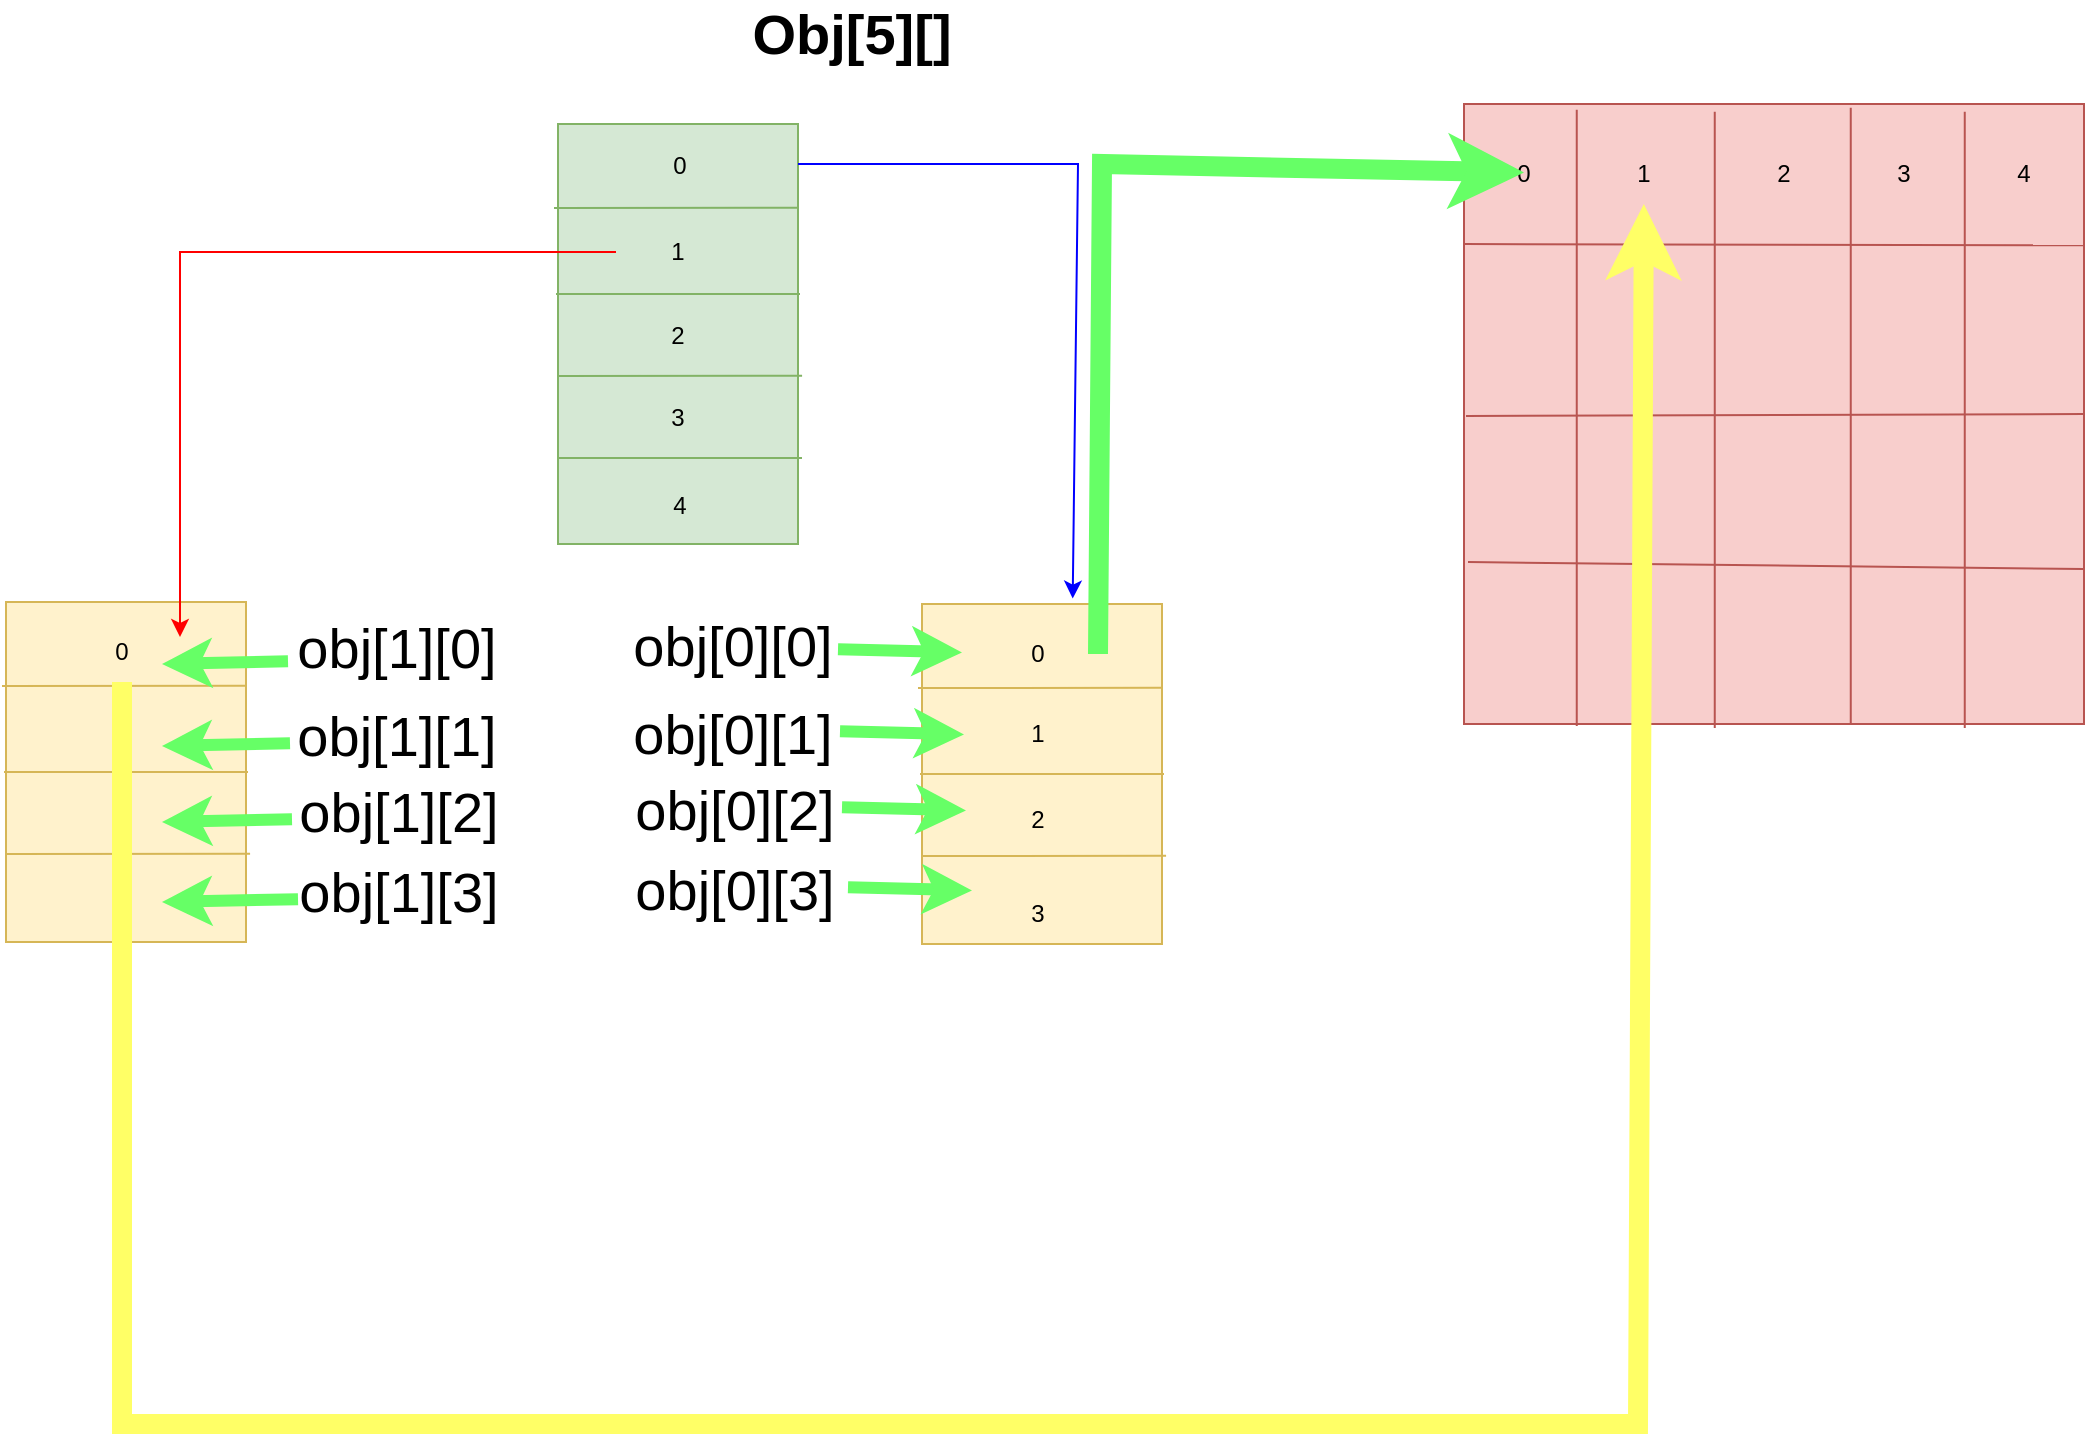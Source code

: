 <mxfile version="16.5.1" type="device"><diagram id="gH7RQfzYcpLccJd9GYWI" name="第 1 页"><mxGraphModel dx="2130" dy="965" grid="1" gridSize="10" guides="1" tooltips="1" connect="1" arrows="1" fold="1" page="1" pageScale="1" pageWidth="827" pageHeight="1169" math="0" shadow="0"><root><mxCell id="0"/><mxCell id="1" parent="0"/><mxCell id="UH_504wud6KSn35LyARj-1" value="" style="rounded=0;whiteSpace=wrap;html=1;fillColor=#d5e8d4;strokeColor=#82b366;" vertex="1" parent="1"><mxGeometry x="60" y="80" width="120" height="210" as="geometry"/></mxCell><mxCell id="UH_504wud6KSn35LyARj-2" value="" style="endArrow=none;html=1;rounded=0;fillColor=#d5e8d4;strokeColor=#82b366;" edge="1" parent="1"><mxGeometry width="50" height="50" relative="1" as="geometry"><mxPoint x="59" y="165" as="sourcePoint"/><mxPoint x="181" y="165" as="targetPoint"/></mxGeometry></mxCell><mxCell id="UH_504wud6KSn35LyARj-3" value="" style="endArrow=none;html=1;rounded=0;entryX=1.017;entryY=0.444;entryDx=0;entryDy=0;entryPerimeter=0;fillColor=#d5e8d4;strokeColor=#82b366;" edge="1" parent="1"><mxGeometry width="50" height="50" relative="1" as="geometry"><mxPoint x="60" y="206" as="sourcePoint"/><mxPoint x="182.04" y="205.92" as="targetPoint"/></mxGeometry></mxCell><mxCell id="UH_504wud6KSn35LyARj-4" value="" style="endArrow=none;html=1;rounded=0;entryX=1.017;entryY=0.444;entryDx=0;entryDy=0;entryPerimeter=0;fillColor=#d5e8d4;strokeColor=#82b366;" edge="1" parent="1"><mxGeometry width="50" height="50" relative="1" as="geometry"><mxPoint x="58" y="122" as="sourcePoint"/><mxPoint x="180.04" y="121.92" as="targetPoint"/></mxGeometry></mxCell><mxCell id="UH_504wud6KSn35LyARj-5" value="" style="rounded=0;whiteSpace=wrap;html=1;fillColor=#f8cecc;strokeColor=#b85450;" vertex="1" parent="1"><mxGeometry x="513" y="70" width="310" height="310" as="geometry"/></mxCell><mxCell id="UH_504wud6KSn35LyARj-6" value="" style="endArrow=none;html=1;rounded=0;entryX=1;entryY=0.228;entryDx=0;entryDy=0;entryPerimeter=0;fillColor=#f8cecc;strokeColor=#b85450;" edge="1" parent="1" target="UH_504wud6KSn35LyARj-5"><mxGeometry width="50" height="50" relative="1" as="geometry"><mxPoint x="513" y="140" as="sourcePoint"/><mxPoint x="563" y="90" as="targetPoint"/></mxGeometry></mxCell><mxCell id="UH_504wud6KSn35LyARj-7" value="" style="endArrow=none;html=1;rounded=0;entryX=1;entryY=0.5;entryDx=0;entryDy=0;fillColor=#f8cecc;strokeColor=#b85450;" edge="1" parent="1" target="UH_504wud6KSn35LyARj-5"><mxGeometry width="50" height="50" relative="1" as="geometry"><mxPoint x="514" y="226" as="sourcePoint"/><mxPoint x="774" y="226.68" as="targetPoint"/></mxGeometry></mxCell><mxCell id="UH_504wud6KSn35LyARj-8" value="" style="endArrow=none;html=1;rounded=0;entryX=1;entryY=0.75;entryDx=0;entryDy=0;fillColor=#f8cecc;strokeColor=#b85450;" edge="1" parent="1" target="UH_504wud6KSn35LyARj-5"><mxGeometry width="50" height="50" relative="1" as="geometry"><mxPoint x="515" y="299" as="sourcePoint"/><mxPoint x="775" y="299.68" as="targetPoint"/></mxGeometry></mxCell><mxCell id="UH_504wud6KSn35LyARj-11" value="" style="endArrow=none;html=1;rounded=0;entryX=0.813;entryY=0.006;entryDx=0;entryDy=0;entryPerimeter=0;exitX=0.813;exitY=1;exitDx=0;exitDy=0;exitPerimeter=0;fillColor=#f8cecc;strokeColor=#b85450;" edge="1" parent="1"><mxGeometry width="50" height="50" relative="1" as="geometry"><mxPoint x="706.38" y="380" as="sourcePoint"/><mxPoint x="706.38" y="71.86" as="targetPoint"/></mxGeometry></mxCell><mxCell id="UH_504wud6KSn35LyARj-12" value="" style="endArrow=none;html=1;rounded=0;entryX=0.813;entryY=0.006;entryDx=0;entryDy=0;entryPerimeter=0;exitX=0.813;exitY=1;exitDx=0;exitDy=0;exitPerimeter=0;fillColor=#f8cecc;strokeColor=#b85450;" edge="1" parent="1"><mxGeometry width="50" height="50" relative="1" as="geometry"><mxPoint x="638.38" y="382" as="sourcePoint"/><mxPoint x="638.38" y="73.86" as="targetPoint"/></mxGeometry></mxCell><mxCell id="UH_504wud6KSn35LyARj-13" value="" style="endArrow=none;html=1;rounded=0;entryX=0.813;entryY=0.006;entryDx=0;entryDy=0;entryPerimeter=0;exitX=0.813;exitY=1;exitDx=0;exitDy=0;exitPerimeter=0;fillColor=#f8cecc;strokeColor=#b85450;" edge="1" parent="1"><mxGeometry width="50" height="50" relative="1" as="geometry"><mxPoint x="569.38" y="381" as="sourcePoint"/><mxPoint x="569.38" y="72.86" as="targetPoint"/></mxGeometry></mxCell><mxCell id="UH_504wud6KSn35LyARj-14" value="" style="endArrow=none;html=1;rounded=0;entryX=0.813;entryY=0.006;entryDx=0;entryDy=0;entryPerimeter=0;exitX=0.813;exitY=1;exitDx=0;exitDy=0;exitPerimeter=0;fillColor=#f8cecc;strokeColor=#b85450;" edge="1" parent="1"><mxGeometry width="50" height="50" relative="1" as="geometry"><mxPoint x="763.38" y="382" as="sourcePoint"/><mxPoint x="763.38" y="73.86" as="targetPoint"/></mxGeometry></mxCell><mxCell id="UH_504wud6KSn35LyARj-15" value="" style="endArrow=none;html=1;rounded=0;fillColor=#d5e8d4;strokeColor=#82b366;" edge="1" parent="1"><mxGeometry width="50" height="50" relative="1" as="geometry"><mxPoint x="60" y="247" as="sourcePoint"/><mxPoint x="182" y="247" as="targetPoint"/></mxGeometry></mxCell><mxCell id="UH_504wud6KSn35LyARj-16" value="" style="rounded=0;whiteSpace=wrap;html=1;fillColor=#fff2cc;strokeColor=#d6b656;" vertex="1" parent="1"><mxGeometry x="242" y="320" width="120" height="170" as="geometry"/></mxCell><mxCell id="UH_504wud6KSn35LyARj-17" value="" style="endArrow=none;html=1;rounded=0;fillColor=#fff2cc;strokeColor=#d6b656;" edge="1" parent="1"><mxGeometry width="50" height="50" relative="1" as="geometry"><mxPoint x="241" y="405" as="sourcePoint"/><mxPoint x="363" y="405" as="targetPoint"/></mxGeometry></mxCell><mxCell id="UH_504wud6KSn35LyARj-18" value="" style="endArrow=none;html=1;rounded=0;entryX=1.017;entryY=0.444;entryDx=0;entryDy=0;entryPerimeter=0;fillColor=#fff2cc;strokeColor=#d6b656;" edge="1" parent="1"><mxGeometry width="50" height="50" relative="1" as="geometry"><mxPoint x="242" y="446" as="sourcePoint"/><mxPoint x="364.04" y="445.92" as="targetPoint"/></mxGeometry></mxCell><mxCell id="UH_504wud6KSn35LyARj-19" value="" style="endArrow=none;html=1;rounded=0;entryX=1.017;entryY=0.444;entryDx=0;entryDy=0;entryPerimeter=0;fillColor=#fff2cc;strokeColor=#d6b656;" edge="1" parent="1"><mxGeometry width="50" height="50" relative="1" as="geometry"><mxPoint x="240" y="362" as="sourcePoint"/><mxPoint x="362.04" y="361.92" as="targetPoint"/></mxGeometry></mxCell><mxCell id="UH_504wud6KSn35LyARj-21" value="" style="endArrow=classic;html=1;rounded=0;entryX=0.628;entryY=-0.016;entryDx=0;entryDy=0;entryPerimeter=0;strokeColor=#0000FF;" edge="1" parent="1" target="UH_504wud6KSn35LyARj-16"><mxGeometry width="50" height="50" relative="1" as="geometry"><mxPoint x="180" y="100" as="sourcePoint"/><mxPoint x="230" y="50" as="targetPoint"/><Array as="points"><mxPoint x="320" y="100"/></Array></mxGeometry></mxCell><mxCell id="UH_504wud6KSn35LyARj-22" value="1" style="text;html=1;strokeColor=none;fillColor=none;align=center;verticalAlign=middle;whiteSpace=wrap;rounded=0;" vertex="1" parent="1"><mxGeometry x="90" y="129" width="60" height="30" as="geometry"/></mxCell><mxCell id="UH_504wud6KSn35LyARj-23" value="2&lt;span style=&quot;color: rgba(0 , 0 , 0 , 0) ; font-family: monospace ; font-size: 0px&quot;&gt;%3CmxGraphModel%3E%3Croot%3E%3CmxCell%20id%3D%220%22%2F%3E%3CmxCell%20id%3D%221%22%20parent%3D%220%22%2F%3E%3CmxCell%20id%3D%222%22%20value%3D%221%22%20style%3D%22text%3Bhtml%3D1%3BstrokeColor%3Dnone%3BfillColor%3Dnone%3Balign%3Dcenter%3BverticalAlign%3Dmiddle%3BwhiteSpace%3Dwrap%3Brounded%3D0%3B%22%20vertex%3D%221%22%20parent%3D%221%22%3E%3CmxGeometry%20x%3D%2290%22%20y%3D%2290%22%20width%3D%2260%22%20height%3D%2230%22%20as%3D%22geometry%22%2F%3E%3C%2FmxCell%3E%3C%2Froot%3E%3C%2FmxGraphModel%3E&lt;/span&gt;" style="text;html=1;strokeColor=none;fillColor=none;align=center;verticalAlign=middle;whiteSpace=wrap;rounded=0;" vertex="1" parent="1"><mxGeometry x="90" y="171" width="60" height="30" as="geometry"/></mxCell><mxCell id="UH_504wud6KSn35LyARj-24" value="3" style="text;html=1;strokeColor=none;fillColor=none;align=center;verticalAlign=middle;whiteSpace=wrap;rounded=0;" vertex="1" parent="1"><mxGeometry x="90" y="212" width="60" height="30" as="geometry"/></mxCell><mxCell id="UH_504wud6KSn35LyARj-25" value="4" style="text;html=1;strokeColor=none;fillColor=none;align=center;verticalAlign=middle;whiteSpace=wrap;rounded=0;" vertex="1" parent="1"><mxGeometry x="91" y="256" width="60" height="30" as="geometry"/></mxCell><mxCell id="UH_504wud6KSn35LyARj-26" value="0" style="text;html=1;strokeColor=none;fillColor=none;align=center;verticalAlign=middle;whiteSpace=wrap;rounded=0;" vertex="1" parent="1"><mxGeometry x="91" y="86" width="60" height="30" as="geometry"/></mxCell><mxCell id="UH_504wud6KSn35LyARj-27" value="1" style="text;html=1;strokeColor=none;fillColor=none;align=center;verticalAlign=middle;whiteSpace=wrap;rounded=0;" vertex="1" parent="1"><mxGeometry x="270" y="370" width="60" height="30" as="geometry"/></mxCell><mxCell id="UH_504wud6KSn35LyARj-28" value="3" style="text;html=1;strokeColor=none;fillColor=none;align=center;verticalAlign=middle;whiteSpace=wrap;rounded=0;" vertex="1" parent="1"><mxGeometry x="270" y="460" width="60" height="30" as="geometry"/></mxCell><mxCell id="UH_504wud6KSn35LyARj-29" value="0" style="text;html=1;strokeColor=none;fillColor=none;align=center;verticalAlign=middle;whiteSpace=wrap;rounded=0;" vertex="1" parent="1"><mxGeometry x="270" y="330" width="60" height="30" as="geometry"/></mxCell><mxCell id="UH_504wud6KSn35LyARj-30" value="2" style="text;html=1;strokeColor=none;fillColor=none;align=center;verticalAlign=middle;whiteSpace=wrap;rounded=0;" vertex="1" parent="1"><mxGeometry x="270" y="413" width="60" height="30" as="geometry"/></mxCell><mxCell id="UH_504wud6KSn35LyARj-31" value="1" style="text;html=1;strokeColor=none;fillColor=none;align=center;verticalAlign=middle;whiteSpace=wrap;rounded=0;" vertex="1" parent="1"><mxGeometry x="573" y="90" width="60" height="30" as="geometry"/></mxCell><mxCell id="UH_504wud6KSn35LyARj-32" value="0" style="text;html=1;strokeColor=none;fillColor=none;align=center;verticalAlign=middle;whiteSpace=wrap;rounded=0;" vertex="1" parent="1"><mxGeometry x="513" y="90" width="60" height="30" as="geometry"/></mxCell><mxCell id="UH_504wud6KSn35LyARj-33" value="2" style="text;html=1;strokeColor=none;fillColor=none;align=center;verticalAlign=middle;whiteSpace=wrap;rounded=0;" vertex="1" parent="1"><mxGeometry x="643" y="90" width="60" height="30" as="geometry"/></mxCell><mxCell id="UH_504wud6KSn35LyARj-34" value="3" style="text;html=1;strokeColor=none;fillColor=none;align=center;verticalAlign=middle;whiteSpace=wrap;rounded=0;" vertex="1" parent="1"><mxGeometry x="703" y="90" width="60" height="30" as="geometry"/></mxCell><mxCell id="UH_504wud6KSn35LyARj-35" value="4" style="text;html=1;strokeColor=none;fillColor=none;align=center;verticalAlign=middle;whiteSpace=wrap;rounded=0;" vertex="1" parent="1"><mxGeometry x="763" y="90" width="60" height="30" as="geometry"/></mxCell><mxCell id="UH_504wud6KSn35LyARj-36" value="&lt;b&gt;&lt;font style=&quot;font-size: 28px&quot;&gt;Obj[5][]&lt;/font&gt;&lt;/b&gt;" style="text;html=1;strokeColor=none;fillColor=none;align=center;verticalAlign=middle;whiteSpace=wrap;rounded=0;" vertex="1" parent="1"><mxGeometry x="44" y="20" width="326" height="30" as="geometry"/></mxCell><mxCell id="UH_504wud6KSn35LyARj-37" value="obj[0][0]" style="text;html=1;strokeColor=none;fillColor=none;align=center;verticalAlign=middle;whiteSpace=wrap;rounded=0;fontSize=28;" vertex="1" parent="1"><mxGeometry x="87" y="326" width="121" height="30" as="geometry"/></mxCell><mxCell id="UH_504wud6KSn35LyARj-38" value="" style="endArrow=classic;html=1;rounded=0;fontSize=28;exitX=1;exitY=0.5;exitDx=0;exitDy=0;strokeColor=#66FF66;strokeWidth=10;entryX=0.5;entryY=0.476;entryDx=0;entryDy=0;entryPerimeter=0;" edge="1" parent="1" source="UH_504wud6KSn35LyARj-29" target="UH_504wud6KSn35LyARj-32"><mxGeometry width="50" height="50" relative="1" as="geometry"><mxPoint x="320" y="320" as="sourcePoint"/><mxPoint x="460" y="100" as="targetPoint"/><Array as="points"><mxPoint x="332" y="100"/></Array></mxGeometry></mxCell><mxCell id="UH_504wud6KSn35LyARj-39" value="obj[0][1]" style="text;html=1;strokeColor=none;fillColor=none;align=center;verticalAlign=middle;whiteSpace=wrap;rounded=0;fontSize=28;" vertex="1" parent="1"><mxGeometry x="87" y="370" width="121" height="30" as="geometry"/></mxCell><mxCell id="UH_504wud6KSn35LyARj-40" value="" style="rounded=0;whiteSpace=wrap;html=1;fillColor=#fff2cc;strokeColor=#d6b656;" vertex="1" parent="1"><mxGeometry x="-216" y="319" width="120" height="170" as="geometry"/></mxCell><mxCell id="UH_504wud6KSn35LyARj-41" value="" style="endArrow=none;html=1;rounded=0;fillColor=#fff2cc;strokeColor=#d6b656;" edge="1" parent="1"><mxGeometry width="50" height="50" relative="1" as="geometry"><mxPoint x="-217" y="404" as="sourcePoint"/><mxPoint x="-95" y="404" as="targetPoint"/></mxGeometry></mxCell><mxCell id="UH_504wud6KSn35LyARj-42" value="" style="endArrow=none;html=1;rounded=0;entryX=1.017;entryY=0.444;entryDx=0;entryDy=0;entryPerimeter=0;fillColor=#fff2cc;strokeColor=#d6b656;" edge="1" parent="1"><mxGeometry width="50" height="50" relative="1" as="geometry"><mxPoint x="-216" y="445" as="sourcePoint"/><mxPoint x="-93.96" y="444.92" as="targetPoint"/></mxGeometry></mxCell><mxCell id="UH_504wud6KSn35LyARj-43" value="" style="endArrow=none;html=1;rounded=0;entryX=1.017;entryY=0.444;entryDx=0;entryDy=0;entryPerimeter=0;fillColor=#fff2cc;strokeColor=#d6b656;" edge="1" parent="1"><mxGeometry width="50" height="50" relative="1" as="geometry"><mxPoint x="-218" y="361" as="sourcePoint"/><mxPoint x="-95.96" y="360.92" as="targetPoint"/></mxGeometry></mxCell><mxCell id="UH_504wud6KSn35LyARj-44" value="1" style="text;html=1;strokeColor=none;fillColor=none;align=center;verticalAlign=middle;whiteSpace=wrap;rounded=0;" vertex="1" parent="1"><mxGeometry x="-188" y="369" width="60" height="30" as="geometry"/></mxCell><mxCell id="UH_504wud6KSn35LyARj-45" value="3" style="text;html=1;strokeColor=none;fillColor=none;align=center;verticalAlign=middle;whiteSpace=wrap;rounded=0;" vertex="1" parent="1"><mxGeometry x="-188" y="459" width="60" height="30" as="geometry"/></mxCell><mxCell id="UH_504wud6KSn35LyARj-46" value="0" style="text;html=1;strokeColor=none;fillColor=none;align=center;verticalAlign=middle;whiteSpace=wrap;rounded=0;" vertex="1" parent="1"><mxGeometry x="-188" y="329" width="60" height="30" as="geometry"/></mxCell><mxCell id="UH_504wud6KSn35LyARj-47" value="2" style="text;html=1;strokeColor=none;fillColor=none;align=center;verticalAlign=middle;whiteSpace=wrap;rounded=0;" vertex="1" parent="1"><mxGeometry x="-188" y="412" width="60" height="30" as="geometry"/></mxCell><mxCell id="UH_504wud6KSn35LyARj-48" value="" style="endArrow=classic;html=1;rounded=0;fontSize=28;strokeColor=#66FF66;strokeWidth=6;" edge="1" parent="1"><mxGeometry width="50" height="50" relative="1" as="geometry"><mxPoint x="200.0" y="342.587" as="sourcePoint"/><mxPoint x="262" y="344.213" as="targetPoint"/></mxGeometry></mxCell><mxCell id="UH_504wud6KSn35LyARj-57" value="" style="endArrow=classic;html=1;rounded=0;fontSize=28;strokeColor=#66FF66;strokeWidth=6;" edge="1" parent="1"><mxGeometry width="50" height="50" relative="1" as="geometry"><mxPoint x="201.0" y="383.587" as="sourcePoint"/><mxPoint x="263" y="385.213" as="targetPoint"/></mxGeometry></mxCell><mxCell id="UH_504wud6KSn35LyARj-58" value="obj[0][2]" style="text;html=1;strokeColor=none;fillColor=none;align=center;verticalAlign=middle;whiteSpace=wrap;rounded=0;fontSize=28;" vertex="1" parent="1"><mxGeometry x="88" y="408" width="121" height="30" as="geometry"/></mxCell><mxCell id="UH_504wud6KSn35LyARj-59" value="" style="endArrow=classic;html=1;rounded=0;fontSize=28;strokeColor=#66FF66;strokeWidth=6;" edge="1" parent="1"><mxGeometry width="50" height="50" relative="1" as="geometry"><mxPoint x="202.0" y="421.587" as="sourcePoint"/><mxPoint x="264" y="423.213" as="targetPoint"/></mxGeometry></mxCell><mxCell id="UH_504wud6KSn35LyARj-60" value="obj[0][3]" style="text;html=1;strokeColor=none;fillColor=none;align=center;verticalAlign=middle;whiteSpace=wrap;rounded=0;fontSize=28;" vertex="1" parent="1"><mxGeometry x="88" y="448" width="121" height="30" as="geometry"/></mxCell><mxCell id="UH_504wud6KSn35LyARj-61" value="" style="endArrow=classic;html=1;rounded=0;fontSize=28;strokeColor=#66FF66;strokeWidth=6;" edge="1" parent="1"><mxGeometry width="50" height="50" relative="1" as="geometry"><mxPoint x="205.0" y="461.587" as="sourcePoint"/><mxPoint x="267" y="463.213" as="targetPoint"/></mxGeometry></mxCell><mxCell id="UH_504wud6KSn35LyARj-62" value="obj[1][0]" style="text;html=1;strokeColor=none;fillColor=none;align=center;verticalAlign=middle;whiteSpace=wrap;rounded=0;fontSize=28;" vertex="1" parent="1"><mxGeometry x="-81" y="327" width="121" height="30" as="geometry"/></mxCell><mxCell id="UH_504wud6KSn35LyARj-63" value="obj[1][1]" style="text;html=1;strokeColor=none;fillColor=none;align=center;verticalAlign=middle;whiteSpace=wrap;rounded=0;fontSize=28;" vertex="1" parent="1"><mxGeometry x="-81" y="371" width="121" height="29" as="geometry"/></mxCell><mxCell id="UH_504wud6KSn35LyARj-64" value="obj[1][2]" style="text;html=1;strokeColor=none;fillColor=none;align=center;verticalAlign=middle;whiteSpace=wrap;rounded=0;fontSize=28;" vertex="1" parent="1"><mxGeometry x="-80" y="409" width="121" height="30" as="geometry"/></mxCell><mxCell id="UH_504wud6KSn35LyARj-65" value="obj[1][3]" style="text;html=1;strokeColor=none;fillColor=none;align=center;verticalAlign=middle;whiteSpace=wrap;rounded=0;fontSize=28;" vertex="1" parent="1"><mxGeometry x="-80" y="449" width="121" height="30" as="geometry"/></mxCell><mxCell id="UH_504wud6KSn35LyARj-66" value="" style="endArrow=classic;html=1;rounded=0;fontSize=28;strokeColor=#66FF66;strokeWidth=6;" edge="1" parent="1"><mxGeometry width="50" height="50" relative="1" as="geometry"><mxPoint x="-75.0" y="348.587" as="sourcePoint"/><mxPoint x="-138" y="350" as="targetPoint"/></mxGeometry></mxCell><mxCell id="UH_504wud6KSn35LyARj-67" value="" style="endArrow=classic;html=1;rounded=0;fontSize=28;strokeColor=#66FF66;strokeWidth=6;" edge="1" parent="1"><mxGeometry width="50" height="50" relative="1" as="geometry"><mxPoint x="-74.0" y="389.587" as="sourcePoint"/><mxPoint x="-138" y="391" as="targetPoint"/></mxGeometry></mxCell><mxCell id="UH_504wud6KSn35LyARj-68" value="" style="endArrow=classic;html=1;rounded=0;fontSize=28;strokeColor=#66FF66;strokeWidth=6;" edge="1" parent="1"><mxGeometry width="50" height="50" relative="1" as="geometry"><mxPoint x="-73" y="427.587" as="sourcePoint"/><mxPoint x="-138" y="429" as="targetPoint"/></mxGeometry></mxCell><mxCell id="UH_504wud6KSn35LyARj-69" value="" style="endArrow=classic;html=1;rounded=0;fontSize=28;strokeColor=#66FF66;strokeWidth=6;" edge="1" parent="1"><mxGeometry width="50" height="50" relative="1" as="geometry"><mxPoint x="-70.0" y="467.587" as="sourcePoint"/><mxPoint x="-138" y="469" as="targetPoint"/></mxGeometry></mxCell><mxCell id="UH_504wud6KSn35LyARj-70" value="" style="endArrow=classic;html=1;rounded=0;fontSize=28;strokeColor=#FF0000;strokeWidth=1;exitX=0;exitY=0.5;exitDx=0;exitDy=0;entryX=1;entryY=0.25;entryDx=0;entryDy=0;" edge="1" parent="1"><mxGeometry width="50" height="50" relative="1" as="geometry"><mxPoint x="89" y="144" as="sourcePoint"/><mxPoint x="-129.0" y="336.5" as="targetPoint"/><Array as="points"><mxPoint x="-129" y="144"/></Array></mxGeometry></mxCell><mxCell id="UH_504wud6KSn35LyARj-72" value="" style="endArrow=classic;html=1;rounded=0;fontSize=28;strokeColor=#FFFF66;strokeWidth=10;" edge="1" parent="1" source="UH_504wud6KSn35LyARj-46" target="UH_504wud6KSn35LyARj-31"><mxGeometry width="50" height="50" relative="1" as="geometry"><mxPoint x="70" y="340" as="sourcePoint"/><mxPoint x="120" y="290" as="targetPoint"/><Array as="points"><mxPoint x="-158" y="730"/><mxPoint x="600" y="730"/></Array></mxGeometry></mxCell></root></mxGraphModel></diagram></mxfile>